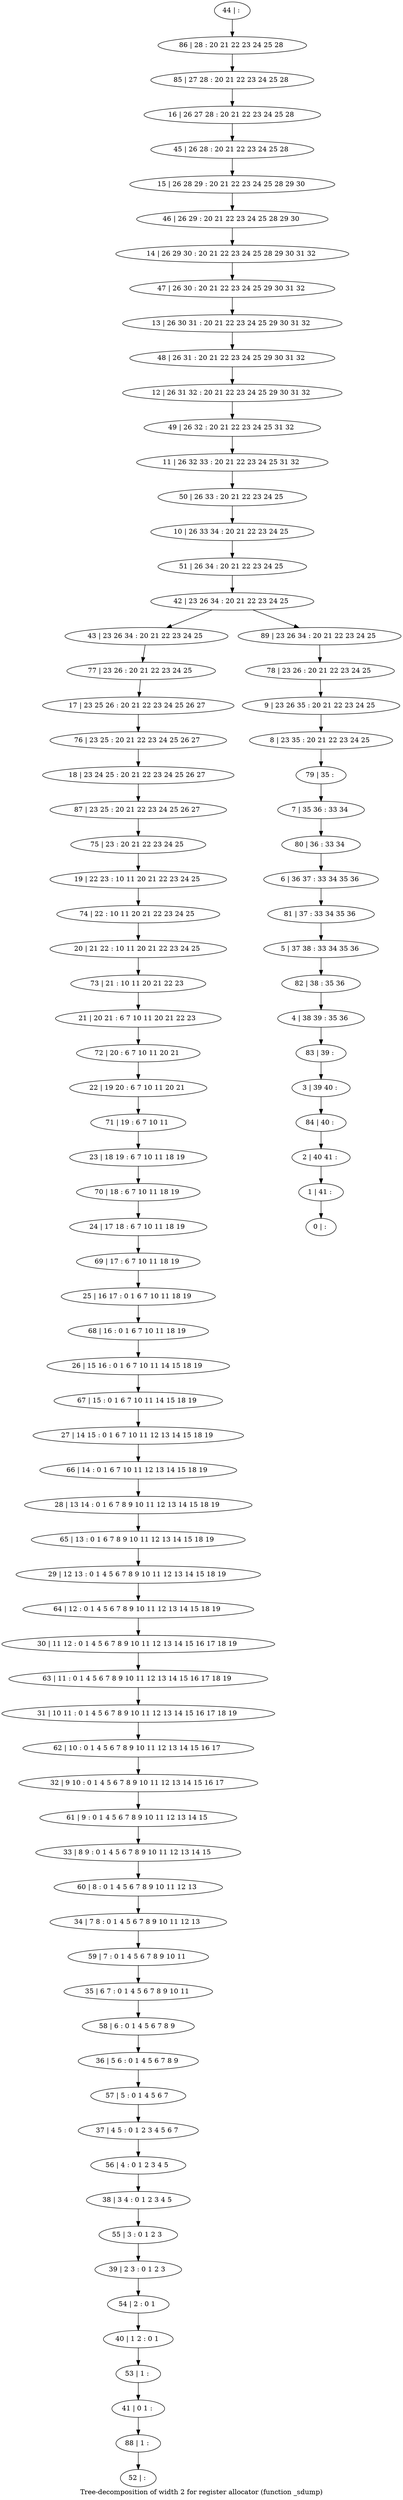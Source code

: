 digraph G {
graph [label="Tree-decomposition of width 2 for register allocator (function _sdump)"]
0[label="0 | : "];
1[label="1 | 41 : "];
2[label="2 | 40 41 : "];
3[label="3 | 39 40 : "];
4[label="4 | 38 39 : 35 36 "];
5[label="5 | 37 38 : 33 34 35 36 "];
6[label="6 | 36 37 : 33 34 35 36 "];
7[label="7 | 35 36 : 33 34 "];
8[label="8 | 23 35 : 20 21 22 23 24 25 "];
9[label="9 | 23 26 35 : 20 21 22 23 24 25 "];
10[label="10 | 26 33 34 : 20 21 22 23 24 25 "];
11[label="11 | 26 32 33 : 20 21 22 23 24 25 31 32 "];
12[label="12 | 26 31 32 : 20 21 22 23 24 25 29 30 31 32 "];
13[label="13 | 26 30 31 : 20 21 22 23 24 25 29 30 31 32 "];
14[label="14 | 26 29 30 : 20 21 22 23 24 25 28 29 30 31 32 "];
15[label="15 | 26 28 29 : 20 21 22 23 24 25 28 29 30 "];
16[label="16 | 26 27 28 : 20 21 22 23 24 25 28 "];
17[label="17 | 23 25 26 : 20 21 22 23 24 25 26 27 "];
18[label="18 | 23 24 25 : 20 21 22 23 24 25 26 27 "];
19[label="19 | 22 23 : 10 11 20 21 22 23 24 25 "];
20[label="20 | 21 22 : 10 11 20 21 22 23 24 25 "];
21[label="21 | 20 21 : 6 7 10 11 20 21 22 23 "];
22[label="22 | 19 20 : 6 7 10 11 20 21 "];
23[label="23 | 18 19 : 6 7 10 11 18 19 "];
24[label="24 | 17 18 : 6 7 10 11 18 19 "];
25[label="25 | 16 17 : 0 1 6 7 10 11 18 19 "];
26[label="26 | 15 16 : 0 1 6 7 10 11 14 15 18 19 "];
27[label="27 | 14 15 : 0 1 6 7 10 11 12 13 14 15 18 19 "];
28[label="28 | 13 14 : 0 1 6 7 8 9 10 11 12 13 14 15 18 19 "];
29[label="29 | 12 13 : 0 1 4 5 6 7 8 9 10 11 12 13 14 15 18 19 "];
30[label="30 | 11 12 : 0 1 4 5 6 7 8 9 10 11 12 13 14 15 16 17 18 19 "];
31[label="31 | 10 11 : 0 1 4 5 6 7 8 9 10 11 12 13 14 15 16 17 18 19 "];
32[label="32 | 9 10 : 0 1 4 5 6 7 8 9 10 11 12 13 14 15 16 17 "];
33[label="33 | 8 9 : 0 1 4 5 6 7 8 9 10 11 12 13 14 15 "];
34[label="34 | 7 8 : 0 1 4 5 6 7 8 9 10 11 12 13 "];
35[label="35 | 6 7 : 0 1 4 5 6 7 8 9 10 11 "];
36[label="36 | 5 6 : 0 1 4 5 6 7 8 9 "];
37[label="37 | 4 5 : 0 1 2 3 4 5 6 7 "];
38[label="38 | 3 4 : 0 1 2 3 4 5 "];
39[label="39 | 2 3 : 0 1 2 3 "];
40[label="40 | 1 2 : 0 1 "];
41[label="41 | 0 1 : "];
42[label="42 | 23 26 34 : 20 21 22 23 24 25 "];
43[label="43 | 23 26 34 : 20 21 22 23 24 25 "];
44[label="44 | : "];
45[label="45 | 26 28 : 20 21 22 23 24 25 28 "];
46[label="46 | 26 29 : 20 21 22 23 24 25 28 29 30 "];
47[label="47 | 26 30 : 20 21 22 23 24 25 29 30 31 32 "];
48[label="48 | 26 31 : 20 21 22 23 24 25 29 30 31 32 "];
49[label="49 | 26 32 : 20 21 22 23 24 25 31 32 "];
50[label="50 | 26 33 : 20 21 22 23 24 25 "];
51[label="51 | 26 34 : 20 21 22 23 24 25 "];
52[label="52 | : "];
53[label="53 | 1 : "];
54[label="54 | 2 : 0 1 "];
55[label="55 | 3 : 0 1 2 3 "];
56[label="56 | 4 : 0 1 2 3 4 5 "];
57[label="57 | 5 : 0 1 4 5 6 7 "];
58[label="58 | 6 : 0 1 4 5 6 7 8 9 "];
59[label="59 | 7 : 0 1 4 5 6 7 8 9 10 11 "];
60[label="60 | 8 : 0 1 4 5 6 7 8 9 10 11 12 13 "];
61[label="61 | 9 : 0 1 4 5 6 7 8 9 10 11 12 13 14 15 "];
62[label="62 | 10 : 0 1 4 5 6 7 8 9 10 11 12 13 14 15 16 17 "];
63[label="63 | 11 : 0 1 4 5 6 7 8 9 10 11 12 13 14 15 16 17 18 19 "];
64[label="64 | 12 : 0 1 4 5 6 7 8 9 10 11 12 13 14 15 18 19 "];
65[label="65 | 13 : 0 1 6 7 8 9 10 11 12 13 14 15 18 19 "];
66[label="66 | 14 : 0 1 6 7 10 11 12 13 14 15 18 19 "];
67[label="67 | 15 : 0 1 6 7 10 11 14 15 18 19 "];
68[label="68 | 16 : 0 1 6 7 10 11 18 19 "];
69[label="69 | 17 : 6 7 10 11 18 19 "];
70[label="70 | 18 : 6 7 10 11 18 19 "];
71[label="71 | 19 : 6 7 10 11 "];
72[label="72 | 20 : 6 7 10 11 20 21 "];
73[label="73 | 21 : 10 11 20 21 22 23 "];
74[label="74 | 22 : 10 11 20 21 22 23 24 25 "];
75[label="75 | 23 : 20 21 22 23 24 25 "];
76[label="76 | 23 25 : 20 21 22 23 24 25 26 27 "];
77[label="77 | 23 26 : 20 21 22 23 24 25 "];
78[label="78 | 23 26 : 20 21 22 23 24 25 "];
79[label="79 | 35 : "];
80[label="80 | 36 : 33 34 "];
81[label="81 | 37 : 33 34 35 36 "];
82[label="82 | 38 : 35 36 "];
83[label="83 | 39 : "];
84[label="84 | 40 : "];
85[label="85 | 27 28 : 20 21 22 23 24 25 28 "];
86[label="86 | 28 : 20 21 22 23 24 25 28 "];
87[label="87 | 23 25 : 20 21 22 23 24 25 26 27 "];
88[label="88 | 1 : "];
89[label="89 | 23 26 34 : 20 21 22 23 24 25 "];
53->41 ;
40->53 ;
54->40 ;
39->54 ;
55->39 ;
38->55 ;
56->38 ;
37->56 ;
57->37 ;
36->57 ;
58->36 ;
35->58 ;
59->35 ;
34->59 ;
60->34 ;
33->60 ;
61->33 ;
32->61 ;
62->32 ;
31->62 ;
63->31 ;
30->63 ;
64->30 ;
29->64 ;
65->29 ;
28->65 ;
66->28 ;
27->66 ;
67->27 ;
26->67 ;
68->26 ;
25->68 ;
69->25 ;
24->69 ;
70->24 ;
23->70 ;
71->23 ;
22->71 ;
72->22 ;
21->72 ;
73->21 ;
20->73 ;
74->20 ;
19->74 ;
75->19 ;
76->18 ;
17->76 ;
77->17 ;
43->77 ;
87->75 ;
18->87 ;
88->52 ;
41->88 ;
44->86 ;
86->85 ;
85->16 ;
16->45 ;
45->15 ;
15->46 ;
46->14 ;
14->47 ;
47->13 ;
13->48 ;
48->12 ;
12->49 ;
49->11 ;
11->50 ;
50->10 ;
10->51 ;
51->42 ;
78->9 ;
9->8 ;
8->79 ;
79->7 ;
7->80 ;
80->6 ;
6->81 ;
81->5 ;
5->82 ;
82->4 ;
4->83 ;
83->3 ;
3->84 ;
84->2 ;
2->1 ;
1->0 ;
89->78 ;
42->43 ;
42->89 ;
}
